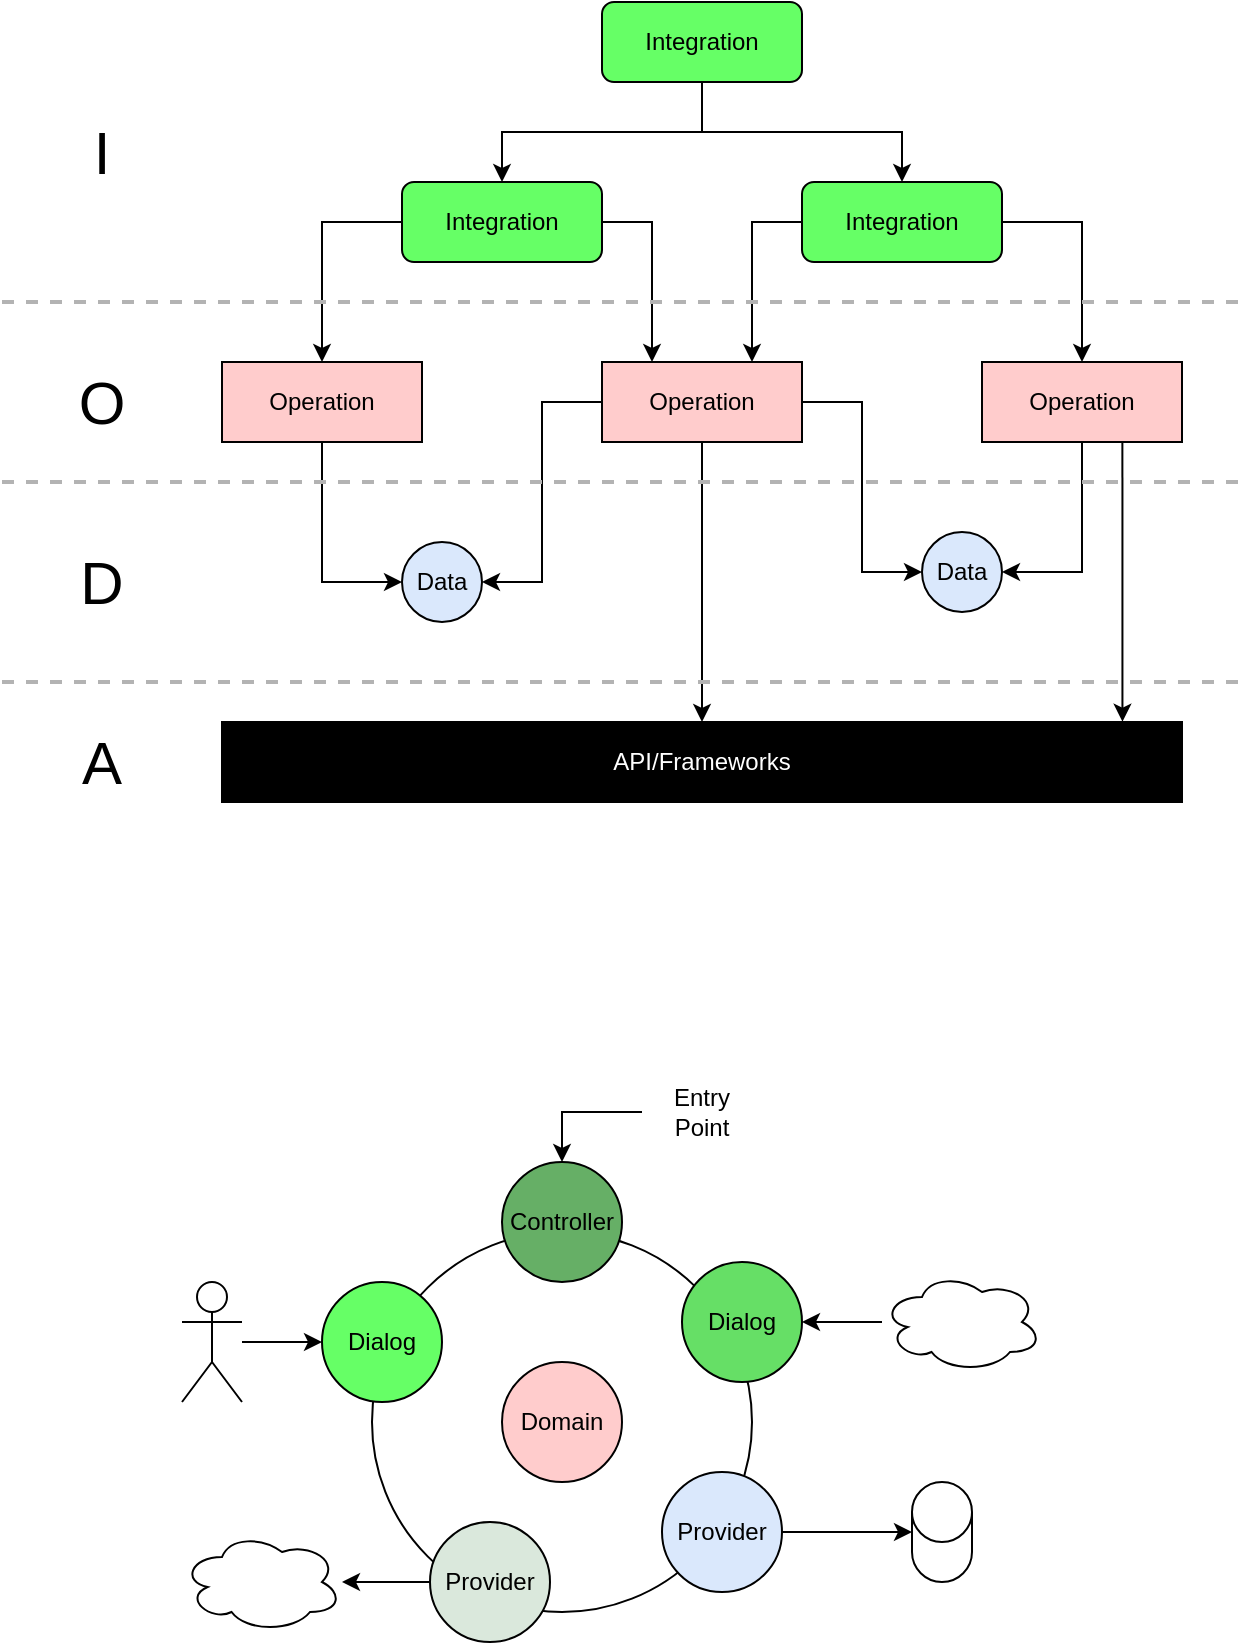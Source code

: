 <mxfile version="21.6.8" type="device">
  <diagram name="Seite-1" id="IP58UousXiF4tvIA4HpZ">
    <mxGraphModel dx="951" dy="626" grid="1" gridSize="10" guides="1" tooltips="1" connect="1" arrows="1" fold="1" page="1" pageScale="1" pageWidth="827" pageHeight="1169" math="0" shadow="0">
      <root>
        <mxCell id="0" />
        <mxCell id="1" parent="0" />
        <mxCell id="xAKTQtqkVo-7MEAtnJQO-44" value="" style="ellipse;whiteSpace=wrap;html=1;aspect=fixed;" vertex="1" parent="1">
          <mxGeometry x="385" y="655" width="190" height="190" as="geometry" />
        </mxCell>
        <mxCell id="xAKTQtqkVo-7MEAtnJQO-11" style="edgeStyle=orthogonalEdgeStyle;rounded=0;orthogonalLoop=1;jettySize=auto;html=1;" edge="1" parent="1" source="xAKTQtqkVo-7MEAtnJQO-2" target="xAKTQtqkVo-7MEAtnJQO-4">
          <mxGeometry relative="1" as="geometry" />
        </mxCell>
        <mxCell id="xAKTQtqkVo-7MEAtnJQO-12" style="edgeStyle=orthogonalEdgeStyle;rounded=0;orthogonalLoop=1;jettySize=auto;html=1;" edge="1" parent="1" source="xAKTQtqkVo-7MEAtnJQO-2" target="xAKTQtqkVo-7MEAtnJQO-3">
          <mxGeometry relative="1" as="geometry" />
        </mxCell>
        <mxCell id="xAKTQtqkVo-7MEAtnJQO-2" value="Integration" style="rounded=1;whiteSpace=wrap;html=1;fillColor=#66FF66;" vertex="1" parent="1">
          <mxGeometry x="500" y="40" width="100" height="40" as="geometry" />
        </mxCell>
        <mxCell id="xAKTQtqkVo-7MEAtnJQO-13" style="edgeStyle=orthogonalEdgeStyle;rounded=0;orthogonalLoop=1;jettySize=auto;html=1;exitX=0;exitY=0.5;exitDx=0;exitDy=0;entryX=0.75;entryY=0;entryDx=0;entryDy=0;" edge="1" parent="1" source="xAKTQtqkVo-7MEAtnJQO-3" target="xAKTQtqkVo-7MEAtnJQO-7">
          <mxGeometry relative="1" as="geometry" />
        </mxCell>
        <mxCell id="xAKTQtqkVo-7MEAtnJQO-14" style="edgeStyle=orthogonalEdgeStyle;rounded=0;orthogonalLoop=1;jettySize=auto;html=1;exitX=1;exitY=0.5;exitDx=0;exitDy=0;" edge="1" parent="1" source="xAKTQtqkVo-7MEAtnJQO-3" target="xAKTQtqkVo-7MEAtnJQO-6">
          <mxGeometry relative="1" as="geometry" />
        </mxCell>
        <mxCell id="xAKTQtqkVo-7MEAtnJQO-3" value="Integration" style="rounded=1;whiteSpace=wrap;html=1;fillColor=#66FF66;" vertex="1" parent="1">
          <mxGeometry x="600" y="130" width="100" height="40" as="geometry" />
        </mxCell>
        <mxCell id="xAKTQtqkVo-7MEAtnJQO-15" style="edgeStyle=orthogonalEdgeStyle;rounded=0;orthogonalLoop=1;jettySize=auto;html=1;exitX=0;exitY=0.5;exitDx=0;exitDy=0;" edge="1" parent="1" source="xAKTQtqkVo-7MEAtnJQO-4" target="xAKTQtqkVo-7MEAtnJQO-5">
          <mxGeometry relative="1" as="geometry" />
        </mxCell>
        <mxCell id="xAKTQtqkVo-7MEAtnJQO-16" style="edgeStyle=orthogonalEdgeStyle;rounded=0;orthogonalLoop=1;jettySize=auto;html=1;exitX=1;exitY=0.5;exitDx=0;exitDy=0;entryX=0.25;entryY=0;entryDx=0;entryDy=0;" edge="1" parent="1" source="xAKTQtqkVo-7MEAtnJQO-4" target="xAKTQtqkVo-7MEAtnJQO-7">
          <mxGeometry relative="1" as="geometry" />
        </mxCell>
        <mxCell id="xAKTQtqkVo-7MEAtnJQO-4" value="Integration" style="rounded=1;whiteSpace=wrap;html=1;fillColor=#66FF66;" vertex="1" parent="1">
          <mxGeometry x="400" y="130" width="100" height="40" as="geometry" />
        </mxCell>
        <mxCell id="xAKTQtqkVo-7MEAtnJQO-19" style="edgeStyle=orthogonalEdgeStyle;rounded=0;orthogonalLoop=1;jettySize=auto;html=1;entryX=0;entryY=0.5;entryDx=0;entryDy=0;" edge="1" parent="1" source="xAKTQtqkVo-7MEAtnJQO-5" target="xAKTQtqkVo-7MEAtnJQO-8">
          <mxGeometry relative="1" as="geometry" />
        </mxCell>
        <mxCell id="xAKTQtqkVo-7MEAtnJQO-5" value="Operation" style="rounded=0;whiteSpace=wrap;html=1;fillColor=#FFCCCC;" vertex="1" parent="1">
          <mxGeometry x="310" y="220" width="100" height="40" as="geometry" />
        </mxCell>
        <mxCell id="xAKTQtqkVo-7MEAtnJQO-20" style="edgeStyle=orthogonalEdgeStyle;rounded=0;orthogonalLoop=1;jettySize=auto;html=1;exitX=0.5;exitY=1;exitDx=0;exitDy=0;entryX=1;entryY=0.5;entryDx=0;entryDy=0;" edge="1" parent="1" source="xAKTQtqkVo-7MEAtnJQO-6" target="xAKTQtqkVo-7MEAtnJQO-9">
          <mxGeometry relative="1" as="geometry" />
        </mxCell>
        <mxCell id="xAKTQtqkVo-7MEAtnJQO-23" style="edgeStyle=orthogonalEdgeStyle;rounded=0;orthogonalLoop=1;jettySize=auto;html=1;exitX=0.702;exitY=1.013;exitDx=0;exitDy=0;exitPerimeter=0;entryX=0.938;entryY=-0.004;entryDx=0;entryDy=0;entryPerimeter=0;" edge="1" parent="1" source="xAKTQtqkVo-7MEAtnJQO-6" target="xAKTQtqkVo-7MEAtnJQO-10">
          <mxGeometry relative="1" as="geometry">
            <mxPoint x="759" y="396" as="targetPoint" />
          </mxGeometry>
        </mxCell>
        <mxCell id="xAKTQtqkVo-7MEAtnJQO-6" value="Operation" style="rounded=0;whiteSpace=wrap;html=1;fillColor=#FFCCCC;" vertex="1" parent="1">
          <mxGeometry x="690" y="220" width="100" height="40" as="geometry" />
        </mxCell>
        <mxCell id="xAKTQtqkVo-7MEAtnJQO-17" style="edgeStyle=orthogonalEdgeStyle;rounded=0;orthogonalLoop=1;jettySize=auto;html=1;entryX=1;entryY=0.5;entryDx=0;entryDy=0;" edge="1" parent="1" source="xAKTQtqkVo-7MEAtnJQO-7" target="xAKTQtqkVo-7MEAtnJQO-8">
          <mxGeometry relative="1" as="geometry" />
        </mxCell>
        <mxCell id="xAKTQtqkVo-7MEAtnJQO-18" style="edgeStyle=orthogonalEdgeStyle;rounded=0;orthogonalLoop=1;jettySize=auto;html=1;entryX=0;entryY=0.5;entryDx=0;entryDy=0;" edge="1" parent="1" source="xAKTQtqkVo-7MEAtnJQO-7" target="xAKTQtqkVo-7MEAtnJQO-9">
          <mxGeometry relative="1" as="geometry" />
        </mxCell>
        <mxCell id="xAKTQtqkVo-7MEAtnJQO-21" style="edgeStyle=orthogonalEdgeStyle;rounded=0;orthogonalLoop=1;jettySize=auto;html=1;" edge="1" parent="1" source="xAKTQtqkVo-7MEAtnJQO-7" target="xAKTQtqkVo-7MEAtnJQO-10">
          <mxGeometry relative="1" as="geometry" />
        </mxCell>
        <mxCell id="xAKTQtqkVo-7MEAtnJQO-7" value="Operation" style="rounded=0;whiteSpace=wrap;html=1;fillColor=#FFCCCC;" vertex="1" parent="1">
          <mxGeometry x="500" y="220" width="100" height="40" as="geometry" />
        </mxCell>
        <mxCell id="xAKTQtqkVo-7MEAtnJQO-8" value="Data" style="ellipse;whiteSpace=wrap;html=1;aspect=fixed;fillColor=#DAE8FC;" vertex="1" parent="1">
          <mxGeometry x="400" y="310" width="40" height="40" as="geometry" />
        </mxCell>
        <mxCell id="xAKTQtqkVo-7MEAtnJQO-9" value="Data" style="ellipse;whiteSpace=wrap;html=1;aspect=fixed;fillColor=#DAE8FC;" vertex="1" parent="1">
          <mxGeometry x="660" y="305" width="40" height="40" as="geometry" />
        </mxCell>
        <mxCell id="xAKTQtqkVo-7MEAtnJQO-10" value="API/Frameworks" style="rounded=0;whiteSpace=wrap;html=1;fillColor=#000000;fontColor=#FFFFFF;" vertex="1" parent="1">
          <mxGeometry x="310" y="400" width="480" height="40" as="geometry" />
        </mxCell>
        <mxCell id="xAKTQtqkVo-7MEAtnJQO-25" value="I" style="text;html=1;strokeColor=none;fillColor=none;align=center;verticalAlign=middle;whiteSpace=wrap;rounded=0;fontSize=30;" vertex="1" parent="1">
          <mxGeometry x="220" y="100" width="60" height="30" as="geometry" />
        </mxCell>
        <mxCell id="xAKTQtqkVo-7MEAtnJQO-26" value="O" style="text;html=1;strokeColor=none;fillColor=none;align=center;verticalAlign=middle;whiteSpace=wrap;rounded=0;fontSize=30;" vertex="1" parent="1">
          <mxGeometry x="220" y="225" width="60" height="30" as="geometry" />
        </mxCell>
        <mxCell id="xAKTQtqkVo-7MEAtnJQO-27" value="D" style="text;html=1;strokeColor=none;fillColor=none;align=center;verticalAlign=middle;whiteSpace=wrap;rounded=0;fontSize=30;" vertex="1" parent="1">
          <mxGeometry x="220" y="315" width="60" height="30" as="geometry" />
        </mxCell>
        <mxCell id="xAKTQtqkVo-7MEAtnJQO-28" value="A" style="text;html=1;strokeColor=none;fillColor=none;align=center;verticalAlign=middle;whiteSpace=wrap;rounded=0;fontSize=30;" vertex="1" parent="1">
          <mxGeometry x="220" y="405" width="60" height="30" as="geometry" />
        </mxCell>
        <mxCell id="xAKTQtqkVo-7MEAtnJQO-30" value="" style="endArrow=none;dashed=1;html=1;rounded=0;fontColor=#000000;strokeColor=#B3B3B3;strokeWidth=2;" edge="1" parent="1">
          <mxGeometry width="50" height="50" relative="1" as="geometry">
            <mxPoint x="200" y="190" as="sourcePoint" />
            <mxPoint x="820" y="190" as="targetPoint" />
          </mxGeometry>
        </mxCell>
        <mxCell id="xAKTQtqkVo-7MEAtnJQO-31" value="" style="endArrow=none;dashed=1;html=1;rounded=0;fontColor=#000000;strokeColor=#B3B3B3;strokeWidth=2;" edge="1" parent="1">
          <mxGeometry width="50" height="50" relative="1" as="geometry">
            <mxPoint x="200" y="280" as="sourcePoint" />
            <mxPoint x="820" y="280" as="targetPoint" />
          </mxGeometry>
        </mxCell>
        <mxCell id="xAKTQtqkVo-7MEAtnJQO-32" value="" style="endArrow=none;dashed=1;html=1;rounded=0;fontColor=#000000;strokeColor=#B3B3B3;strokeWidth=2;" edge="1" parent="1">
          <mxGeometry width="50" height="50" relative="1" as="geometry">
            <mxPoint x="200" y="380" as="sourcePoint" />
            <mxPoint x="820" y="380" as="targetPoint" />
          </mxGeometry>
        </mxCell>
        <mxCell id="xAKTQtqkVo-7MEAtnJQO-33" style="edgeStyle=orthogonalEdgeStyle;rounded=0;orthogonalLoop=1;jettySize=auto;html=1;exitX=0.5;exitY=1;exitDx=0;exitDy=0;" edge="1" parent="1" source="xAKTQtqkVo-7MEAtnJQO-5" target="xAKTQtqkVo-7MEAtnJQO-5">
          <mxGeometry relative="1" as="geometry" />
        </mxCell>
        <mxCell id="xAKTQtqkVo-7MEAtnJQO-37" style="edgeStyle=orthogonalEdgeStyle;rounded=0;orthogonalLoop=1;jettySize=auto;html=1;" edge="1" parent="1" source="xAKTQtqkVo-7MEAtnJQO-35" target="xAKTQtqkVo-7MEAtnJQO-36">
          <mxGeometry relative="1" as="geometry">
            <mxPoint x="620" y="850" as="targetPoint" />
          </mxGeometry>
        </mxCell>
        <mxCell id="xAKTQtqkVo-7MEAtnJQO-35" value="Provider" style="ellipse;whiteSpace=wrap;html=1;aspect=fixed;fillColor=#DAE8FC;" vertex="1" parent="1">
          <mxGeometry x="530" y="775" width="60" height="60" as="geometry" />
        </mxCell>
        <mxCell id="xAKTQtqkVo-7MEAtnJQO-36" value="" style="shape=cylinder3;whiteSpace=wrap;html=1;boundedLbl=1;backgroundOutline=1;size=15;" vertex="1" parent="1">
          <mxGeometry x="655" y="780" width="30" height="50" as="geometry" />
        </mxCell>
        <mxCell id="xAKTQtqkVo-7MEAtnJQO-38" value="Domain" style="ellipse;whiteSpace=wrap;html=1;aspect=fixed;fillColor=#FFCCCC;" vertex="1" parent="1">
          <mxGeometry x="450" y="720" width="60" height="60" as="geometry" />
        </mxCell>
        <mxCell id="xAKTQtqkVo-7MEAtnJQO-39" value="Dialog" style="ellipse;whiteSpace=wrap;html=1;aspect=fixed;fillColor=#66DF66;" vertex="1" parent="1">
          <mxGeometry x="540" y="670" width="60" height="60" as="geometry" />
        </mxCell>
        <mxCell id="xAKTQtqkVo-7MEAtnJQO-50" style="edgeStyle=orthogonalEdgeStyle;rounded=0;orthogonalLoop=1;jettySize=auto;html=1;startArrow=none;startFill=0;" edge="1" parent="1" source="xAKTQtqkVo-7MEAtnJQO-40" target="xAKTQtqkVo-7MEAtnJQO-47">
          <mxGeometry relative="1" as="geometry" />
        </mxCell>
        <mxCell id="xAKTQtqkVo-7MEAtnJQO-40" value="Actor" style="shape=umlActor;verticalLabelPosition=bottom;verticalAlign=top;html=1;outlineConnect=0;fontColor=#ffffff;" vertex="1" parent="1">
          <mxGeometry x="290" y="680" width="30" height="60" as="geometry" />
        </mxCell>
        <mxCell id="xAKTQtqkVo-7MEAtnJQO-46" style="edgeStyle=orthogonalEdgeStyle;rounded=0;orthogonalLoop=1;jettySize=auto;html=1;" edge="1" parent="1" source="xAKTQtqkVo-7MEAtnJQO-43" target="xAKTQtqkVo-7MEAtnJQO-45">
          <mxGeometry relative="1" as="geometry" />
        </mxCell>
        <mxCell id="xAKTQtqkVo-7MEAtnJQO-43" value="Provider" style="ellipse;whiteSpace=wrap;html=1;aspect=fixed;fillColor=#DAE8DC;" vertex="1" parent="1">
          <mxGeometry x="414" y="800" width="60" height="60" as="geometry" />
        </mxCell>
        <mxCell id="xAKTQtqkVo-7MEAtnJQO-45" value="" style="ellipse;shape=cloud;whiteSpace=wrap;html=1;" vertex="1" parent="1">
          <mxGeometry x="290" y="805" width="80" height="50" as="geometry" />
        </mxCell>
        <mxCell id="xAKTQtqkVo-7MEAtnJQO-47" value="Dialog" style="ellipse;whiteSpace=wrap;html=1;aspect=fixed;fillColor=#66FF66;" vertex="1" parent="1">
          <mxGeometry x="360" y="680" width="60" height="60" as="geometry" />
        </mxCell>
        <mxCell id="xAKTQtqkVo-7MEAtnJQO-51" style="edgeStyle=orthogonalEdgeStyle;rounded=0;orthogonalLoop=1;jettySize=auto;html=1;startArrow=none;startFill=0;" edge="1" parent="1" source="xAKTQtqkVo-7MEAtnJQO-48" target="xAKTQtqkVo-7MEAtnJQO-39">
          <mxGeometry relative="1" as="geometry" />
        </mxCell>
        <mxCell id="xAKTQtqkVo-7MEAtnJQO-48" value="" style="ellipse;shape=cloud;whiteSpace=wrap;html=1;" vertex="1" parent="1">
          <mxGeometry x="640" y="675" width="80" height="50" as="geometry" />
        </mxCell>
        <mxCell id="xAKTQtqkVo-7MEAtnJQO-52" value="Controller" style="ellipse;whiteSpace=wrap;html=1;aspect=fixed;fillColor=#66AF66;" vertex="1" parent="1">
          <mxGeometry x="450" y="620" width="60" height="60" as="geometry" />
        </mxCell>
        <mxCell id="xAKTQtqkVo-7MEAtnJQO-57" style="edgeStyle=orthogonalEdgeStyle;rounded=0;orthogonalLoop=1;jettySize=auto;html=1;" edge="1" parent="1" source="xAKTQtqkVo-7MEAtnJQO-56" target="xAKTQtqkVo-7MEAtnJQO-52">
          <mxGeometry relative="1" as="geometry" />
        </mxCell>
        <mxCell id="xAKTQtqkVo-7MEAtnJQO-56" value="Entry Point" style="text;html=1;strokeColor=none;fillColor=none;align=center;verticalAlign=middle;whiteSpace=wrap;rounded=0;" vertex="1" parent="1">
          <mxGeometry x="520" y="580" width="60" height="30" as="geometry" />
        </mxCell>
      </root>
    </mxGraphModel>
  </diagram>
</mxfile>
